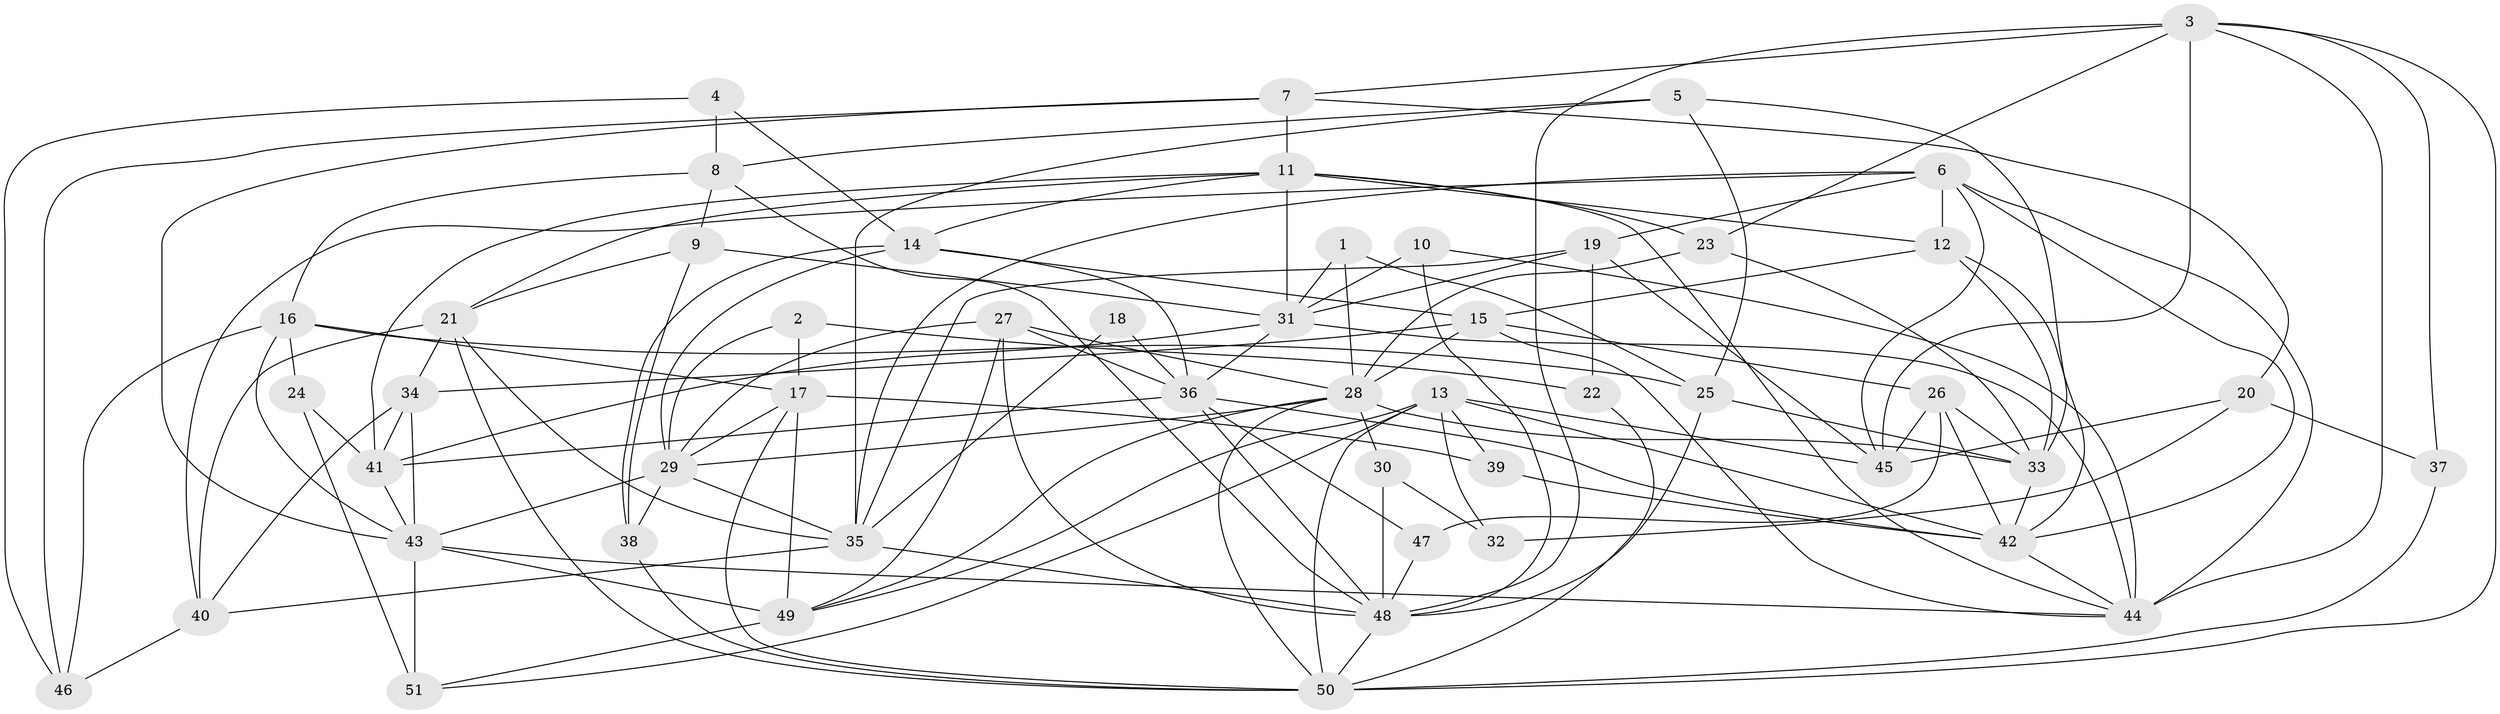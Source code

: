 // original degree distribution, {5: 0.22549019607843138, 6: 0.09803921568627451, 2: 0.13725490196078433, 3: 0.27450980392156865, 4: 0.22549019607843138, 8: 0.00980392156862745, 7: 0.029411764705882353}
// Generated by graph-tools (version 1.1) at 2025/02/03/09/25 03:02:11]
// undirected, 51 vertices, 138 edges
graph export_dot {
graph [start="1"]
  node [color=gray90,style=filled];
  1;
  2;
  3;
  4;
  5;
  6;
  7;
  8;
  9;
  10;
  11;
  12;
  13;
  14;
  15;
  16;
  17;
  18;
  19;
  20;
  21;
  22;
  23;
  24;
  25;
  26;
  27;
  28;
  29;
  30;
  31;
  32;
  33;
  34;
  35;
  36;
  37;
  38;
  39;
  40;
  41;
  42;
  43;
  44;
  45;
  46;
  47;
  48;
  49;
  50;
  51;
  1 -- 25 [weight=1.0];
  1 -- 28 [weight=1.0];
  1 -- 31 [weight=1.0];
  2 -- 17 [weight=1.0];
  2 -- 22 [weight=1.0];
  2 -- 29 [weight=1.0];
  3 -- 7 [weight=1.0];
  3 -- 23 [weight=1.0];
  3 -- 37 [weight=1.0];
  3 -- 44 [weight=1.0];
  3 -- 45 [weight=1.0];
  3 -- 48 [weight=1.0];
  3 -- 50 [weight=1.0];
  4 -- 8 [weight=1.0];
  4 -- 14 [weight=1.0];
  4 -- 46 [weight=1.0];
  5 -- 8 [weight=1.0];
  5 -- 25 [weight=1.0];
  5 -- 33 [weight=1.0];
  5 -- 35 [weight=1.0];
  6 -- 12 [weight=1.0];
  6 -- 19 [weight=1.0];
  6 -- 35 [weight=1.0];
  6 -- 40 [weight=1.0];
  6 -- 42 [weight=1.0];
  6 -- 44 [weight=1.0];
  6 -- 45 [weight=1.0];
  7 -- 11 [weight=2.0];
  7 -- 20 [weight=1.0];
  7 -- 43 [weight=1.0];
  7 -- 46 [weight=1.0];
  8 -- 9 [weight=1.0];
  8 -- 16 [weight=1.0];
  8 -- 48 [weight=1.0];
  9 -- 21 [weight=1.0];
  9 -- 31 [weight=1.0];
  9 -- 38 [weight=1.0];
  10 -- 31 [weight=1.0];
  10 -- 44 [weight=1.0];
  10 -- 48 [weight=1.0];
  11 -- 12 [weight=1.0];
  11 -- 14 [weight=1.0];
  11 -- 21 [weight=1.0];
  11 -- 23 [weight=1.0];
  11 -- 31 [weight=1.0];
  11 -- 41 [weight=1.0];
  11 -- 44 [weight=1.0];
  12 -- 15 [weight=1.0];
  12 -- 33 [weight=1.0];
  12 -- 42 [weight=1.0];
  13 -- 32 [weight=2.0];
  13 -- 39 [weight=1.0];
  13 -- 42 [weight=1.0];
  13 -- 45 [weight=1.0];
  13 -- 49 [weight=1.0];
  13 -- 50 [weight=1.0];
  13 -- 51 [weight=1.0];
  14 -- 15 [weight=1.0];
  14 -- 29 [weight=1.0];
  14 -- 36 [weight=1.0];
  14 -- 38 [weight=1.0];
  15 -- 26 [weight=1.0];
  15 -- 28 [weight=2.0];
  15 -- 34 [weight=3.0];
  15 -- 44 [weight=1.0];
  16 -- 17 [weight=1.0];
  16 -- 24 [weight=1.0];
  16 -- 25 [weight=1.0];
  16 -- 43 [weight=1.0];
  16 -- 46 [weight=1.0];
  17 -- 29 [weight=1.0];
  17 -- 39 [weight=1.0];
  17 -- 49 [weight=2.0];
  17 -- 50 [weight=1.0];
  18 -- 35 [weight=2.0];
  18 -- 36 [weight=1.0];
  19 -- 22 [weight=1.0];
  19 -- 31 [weight=1.0];
  19 -- 35 [weight=1.0];
  19 -- 45 [weight=1.0];
  20 -- 32 [weight=2.0];
  20 -- 37 [weight=1.0];
  20 -- 45 [weight=1.0];
  21 -- 34 [weight=1.0];
  21 -- 35 [weight=1.0];
  21 -- 40 [weight=1.0];
  21 -- 50 [weight=1.0];
  22 -- 50 [weight=1.0];
  23 -- 28 [weight=1.0];
  23 -- 33 [weight=1.0];
  24 -- 41 [weight=1.0];
  24 -- 51 [weight=2.0];
  25 -- 33 [weight=1.0];
  25 -- 48 [weight=1.0];
  26 -- 33 [weight=1.0];
  26 -- 42 [weight=1.0];
  26 -- 45 [weight=1.0];
  26 -- 47 [weight=1.0];
  27 -- 28 [weight=1.0];
  27 -- 29 [weight=1.0];
  27 -- 36 [weight=1.0];
  27 -- 48 [weight=1.0];
  27 -- 49 [weight=1.0];
  28 -- 29 [weight=1.0];
  28 -- 30 [weight=1.0];
  28 -- 33 [weight=1.0];
  28 -- 49 [weight=1.0];
  28 -- 50 [weight=1.0];
  29 -- 35 [weight=1.0];
  29 -- 38 [weight=1.0];
  29 -- 43 [weight=1.0];
  30 -- 32 [weight=1.0];
  30 -- 48 [weight=1.0];
  31 -- 36 [weight=1.0];
  31 -- 41 [weight=1.0];
  31 -- 44 [weight=2.0];
  33 -- 42 [weight=1.0];
  34 -- 40 [weight=1.0];
  34 -- 41 [weight=1.0];
  34 -- 43 [weight=1.0];
  35 -- 40 [weight=1.0];
  35 -- 48 [weight=1.0];
  36 -- 41 [weight=1.0];
  36 -- 42 [weight=1.0];
  36 -- 47 [weight=1.0];
  36 -- 48 [weight=1.0];
  37 -- 50 [weight=1.0];
  38 -- 50 [weight=1.0];
  39 -- 42 [weight=1.0];
  40 -- 46 [weight=1.0];
  41 -- 43 [weight=1.0];
  42 -- 44 [weight=1.0];
  43 -- 44 [weight=1.0];
  43 -- 49 [weight=2.0];
  43 -- 51 [weight=1.0];
  47 -- 48 [weight=2.0];
  48 -- 50 [weight=1.0];
  49 -- 51 [weight=1.0];
}
